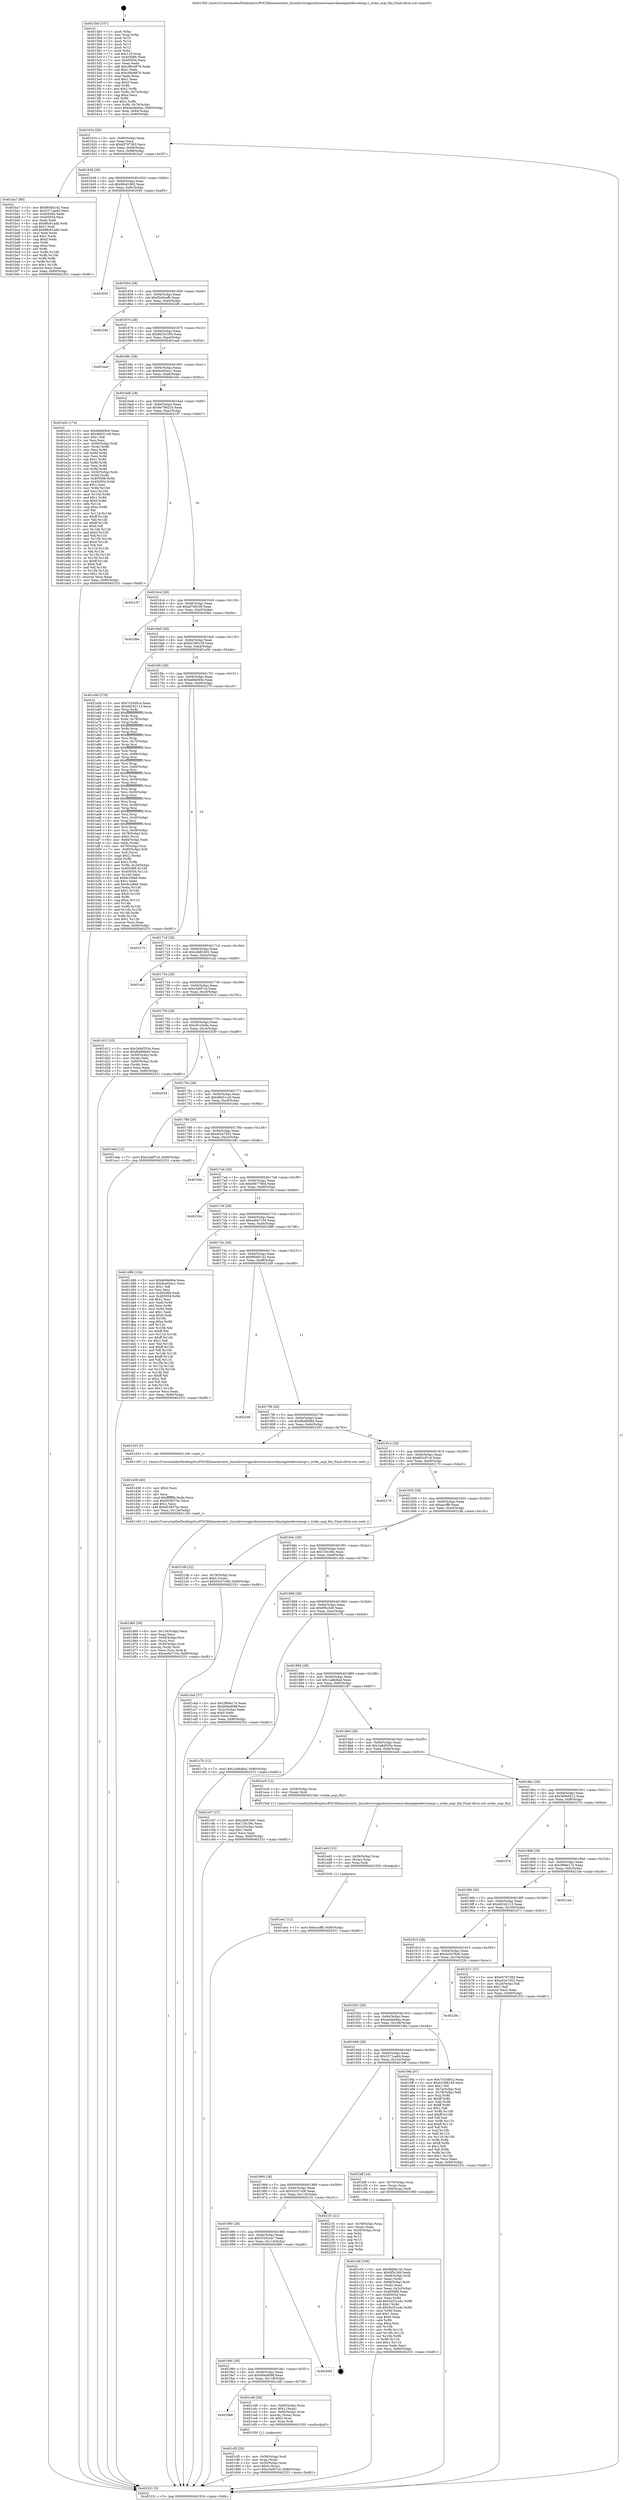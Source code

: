 digraph "0x4015b0" {
  label = "0x4015b0 (/mnt/c/Users/mathe/Desktop/tcc/POCII/binaries/extr_linuxdriversgpudrmnouveaunvkmenginedeviceacpi.c_nvkm_acpi_fini_Final-ollvm.out::main(0))"
  labelloc = "t"
  node[shape=record]

  Entry [label="",width=0.3,height=0.3,shape=circle,fillcolor=black,style=filled]
  "0x40161b" [label="{
     0x40161b [29]\l
     | [instrs]\l
     &nbsp;&nbsp;0x40161b \<+3\>: mov -0x80(%rbp),%eax\l
     &nbsp;&nbsp;0x40161e \<+2\>: mov %eax,%ecx\l
     &nbsp;&nbsp;0x401620 \<+6\>: sub $0x83797383,%ecx\l
     &nbsp;&nbsp;0x401626 \<+6\>: mov %eax,-0x94(%rbp)\l
     &nbsp;&nbsp;0x40162c \<+6\>: mov %ecx,-0x98(%rbp)\l
     &nbsp;&nbsp;0x401632 \<+6\>: je 0000000000401ba7 \<main+0x5f7\>\l
  }"]
  "0x401ba7" [label="{
     0x401ba7 [88]\l
     | [instrs]\l
     &nbsp;&nbsp;0x401ba7 \<+5\>: mov $0xf60bb142,%eax\l
     &nbsp;&nbsp;0x401bac \<+5\>: mov $0x5371aa64,%ecx\l
     &nbsp;&nbsp;0x401bb1 \<+7\>: mov 0x405068,%edx\l
     &nbsp;&nbsp;0x401bb8 \<+7\>: mov 0x405054,%esi\l
     &nbsp;&nbsp;0x401bbf \<+2\>: mov %edx,%edi\l
     &nbsp;&nbsp;0x401bc1 \<+6\>: sub $0x86c61adb,%edi\l
     &nbsp;&nbsp;0x401bc7 \<+3\>: sub $0x1,%edi\l
     &nbsp;&nbsp;0x401bca \<+6\>: add $0x86c61adb,%edi\l
     &nbsp;&nbsp;0x401bd0 \<+3\>: imul %edi,%edx\l
     &nbsp;&nbsp;0x401bd3 \<+3\>: and $0x1,%edx\l
     &nbsp;&nbsp;0x401bd6 \<+3\>: cmp $0x0,%edx\l
     &nbsp;&nbsp;0x401bd9 \<+4\>: sete %r8b\l
     &nbsp;&nbsp;0x401bdd \<+3\>: cmp $0xa,%esi\l
     &nbsp;&nbsp;0x401be0 \<+4\>: setl %r9b\l
     &nbsp;&nbsp;0x401be4 \<+3\>: mov %r8b,%r10b\l
     &nbsp;&nbsp;0x401be7 \<+3\>: and %r9b,%r10b\l
     &nbsp;&nbsp;0x401bea \<+3\>: xor %r9b,%r8b\l
     &nbsp;&nbsp;0x401bed \<+3\>: or %r8b,%r10b\l
     &nbsp;&nbsp;0x401bf0 \<+4\>: test $0x1,%r10b\l
     &nbsp;&nbsp;0x401bf4 \<+3\>: cmovne %ecx,%eax\l
     &nbsp;&nbsp;0x401bf7 \<+3\>: mov %eax,-0x80(%rbp)\l
     &nbsp;&nbsp;0x401bfa \<+5\>: jmp 0000000000402331 \<main+0xd81\>\l
  }"]
  "0x401638" [label="{
     0x401638 [28]\l
     | [instrs]\l
     &nbsp;&nbsp;0x401638 \<+5\>: jmp 000000000040163d \<main+0x8d\>\l
     &nbsp;&nbsp;0x40163d \<+6\>: mov -0x94(%rbp),%eax\l
     &nbsp;&nbsp;0x401643 \<+5\>: sub $0x89cd1965,%eax\l
     &nbsp;&nbsp;0x401648 \<+6\>: mov %eax,-0x9c(%rbp)\l
     &nbsp;&nbsp;0x40164e \<+6\>: je 0000000000402045 \<main+0xa95\>\l
  }"]
  Exit [label="",width=0.3,height=0.3,shape=circle,fillcolor=black,style=filled,peripheries=2]
  "0x402045" [label="{
     0x402045\l
  }", style=dashed]
  "0x401654" [label="{
     0x401654 [28]\l
     | [instrs]\l
     &nbsp;&nbsp;0x401654 \<+5\>: jmp 0000000000401659 \<main+0xa9\>\l
     &nbsp;&nbsp;0x401659 \<+6\>: mov -0x94(%rbp),%eax\l
     &nbsp;&nbsp;0x40165f \<+5\>: sub $0x92e0cafb,%eax\l
     &nbsp;&nbsp;0x401664 \<+6\>: mov %eax,-0xa0(%rbp)\l
     &nbsp;&nbsp;0x40166a \<+6\>: je 00000000004022d6 \<main+0xd26\>\l
  }"]
  "0x401ee1" [label="{
     0x401ee1 [12]\l
     | [instrs]\l
     &nbsp;&nbsp;0x401ee1 \<+7\>: movl $0xaccff8,-0x80(%rbp)\l
     &nbsp;&nbsp;0x401ee8 \<+5\>: jmp 0000000000402331 \<main+0xd81\>\l
  }"]
  "0x4022d6" [label="{
     0x4022d6\l
  }", style=dashed]
  "0x401670" [label="{
     0x401670 [28]\l
     | [instrs]\l
     &nbsp;&nbsp;0x401670 \<+5\>: jmp 0000000000401675 \<main+0xc5\>\l
     &nbsp;&nbsp;0x401675 \<+6\>: mov -0x94(%rbp),%eax\l
     &nbsp;&nbsp;0x40167b \<+5\>: sub $0x9b33c356,%eax\l
     &nbsp;&nbsp;0x401680 \<+6\>: mov %eax,-0xa4(%rbp)\l
     &nbsp;&nbsp;0x401686 \<+6\>: je 0000000000401eed \<main+0x93d\>\l
  }"]
  "0x401ed2" [label="{
     0x401ed2 [15]\l
     | [instrs]\l
     &nbsp;&nbsp;0x401ed2 \<+4\>: mov -0x58(%rbp),%rax\l
     &nbsp;&nbsp;0x401ed6 \<+3\>: mov (%rax),%rax\l
     &nbsp;&nbsp;0x401ed9 \<+3\>: mov %rax,%rdi\l
     &nbsp;&nbsp;0x401edc \<+5\>: call 0000000000401030 \<free@plt\>\l
     | [calls]\l
     &nbsp;&nbsp;0x401030 \{1\} (unknown)\l
  }"]
  "0x401eed" [label="{
     0x401eed\l
  }", style=dashed]
  "0x40168c" [label="{
     0x40168c [28]\l
     | [instrs]\l
     &nbsp;&nbsp;0x40168c \<+5\>: jmp 0000000000401691 \<main+0xe1\>\l
     &nbsp;&nbsp;0x401691 \<+6\>: mov -0x94(%rbp),%eax\l
     &nbsp;&nbsp;0x401697 \<+5\>: sub $0x9ce02ec1,%eax\l
     &nbsp;&nbsp;0x40169c \<+6\>: mov %eax,-0xa8(%rbp)\l
     &nbsp;&nbsp;0x4016a2 \<+6\>: je 0000000000401e0c \<main+0x85c\>\l
  }"]
  "0x401d60" [label="{
     0x401d60 [38]\l
     | [instrs]\l
     &nbsp;&nbsp;0x401d60 \<+6\>: mov -0x124(%rbp),%ecx\l
     &nbsp;&nbsp;0x401d66 \<+3\>: imul %eax,%ecx\l
     &nbsp;&nbsp;0x401d69 \<+4\>: mov -0x58(%rbp),%rsi\l
     &nbsp;&nbsp;0x401d6d \<+3\>: mov (%rsi),%rsi\l
     &nbsp;&nbsp;0x401d70 \<+4\>: mov -0x50(%rbp),%rdi\l
     &nbsp;&nbsp;0x401d74 \<+3\>: movslq (%rdi),%rdi\l
     &nbsp;&nbsp;0x401d77 \<+3\>: mov %ecx,(%rsi,%rdi,4)\l
     &nbsp;&nbsp;0x401d7a \<+7\>: movl $0xea9a7104,-0x80(%rbp)\l
     &nbsp;&nbsp;0x401d81 \<+5\>: jmp 0000000000402331 \<main+0xd81\>\l
  }"]
  "0x401e0c" [label="{
     0x401e0c [174]\l
     | [instrs]\l
     &nbsp;&nbsp;0x401e0c \<+5\>: mov $0xb69ef40e,%eax\l
     &nbsp;&nbsp;0x401e11 \<+5\>: mov $0xd6b51cc6,%ecx\l
     &nbsp;&nbsp;0x401e16 \<+2\>: mov $0x1,%dl\l
     &nbsp;&nbsp;0x401e18 \<+2\>: xor %esi,%esi\l
     &nbsp;&nbsp;0x401e1a \<+4\>: mov -0x50(%rbp),%rdi\l
     &nbsp;&nbsp;0x401e1e \<+3\>: mov (%rdi),%r8d\l
     &nbsp;&nbsp;0x401e21 \<+3\>: mov %esi,%r9d\l
     &nbsp;&nbsp;0x401e24 \<+3\>: sub %r8d,%r9d\l
     &nbsp;&nbsp;0x401e27 \<+3\>: mov %esi,%r8d\l
     &nbsp;&nbsp;0x401e2a \<+4\>: sub $0x1,%r8d\l
     &nbsp;&nbsp;0x401e2e \<+3\>: add %r8d,%r9d\l
     &nbsp;&nbsp;0x401e31 \<+3\>: mov %esi,%r8d\l
     &nbsp;&nbsp;0x401e34 \<+3\>: sub %r9d,%r8d\l
     &nbsp;&nbsp;0x401e37 \<+4\>: mov -0x50(%rbp),%rdi\l
     &nbsp;&nbsp;0x401e3b \<+3\>: mov %r8d,(%rdi)\l
     &nbsp;&nbsp;0x401e3e \<+8\>: mov 0x405068,%r8d\l
     &nbsp;&nbsp;0x401e46 \<+8\>: mov 0x405054,%r9d\l
     &nbsp;&nbsp;0x401e4e \<+3\>: sub $0x1,%esi\l
     &nbsp;&nbsp;0x401e51 \<+3\>: mov %r8d,%r10d\l
     &nbsp;&nbsp;0x401e54 \<+3\>: add %esi,%r10d\l
     &nbsp;&nbsp;0x401e57 \<+4\>: imul %r10d,%r8d\l
     &nbsp;&nbsp;0x401e5b \<+4\>: and $0x1,%r8d\l
     &nbsp;&nbsp;0x401e5f \<+4\>: cmp $0x0,%r8d\l
     &nbsp;&nbsp;0x401e63 \<+4\>: sete %r11b\l
     &nbsp;&nbsp;0x401e67 \<+4\>: cmp $0xa,%r9d\l
     &nbsp;&nbsp;0x401e6b \<+3\>: setl %bl\l
     &nbsp;&nbsp;0x401e6e \<+3\>: mov %r11b,%r14b\l
     &nbsp;&nbsp;0x401e71 \<+4\>: xor $0xff,%r14b\l
     &nbsp;&nbsp;0x401e75 \<+3\>: mov %bl,%r15b\l
     &nbsp;&nbsp;0x401e78 \<+4\>: xor $0xff,%r15b\l
     &nbsp;&nbsp;0x401e7c \<+3\>: xor $0x0,%dl\l
     &nbsp;&nbsp;0x401e7f \<+3\>: mov %r14b,%r12b\l
     &nbsp;&nbsp;0x401e82 \<+4\>: and $0x0,%r12b\l
     &nbsp;&nbsp;0x401e86 \<+3\>: and %dl,%r11b\l
     &nbsp;&nbsp;0x401e89 \<+3\>: mov %r15b,%r13b\l
     &nbsp;&nbsp;0x401e8c \<+4\>: and $0x0,%r13b\l
     &nbsp;&nbsp;0x401e90 \<+2\>: and %dl,%bl\l
     &nbsp;&nbsp;0x401e92 \<+3\>: or %r11b,%r12b\l
     &nbsp;&nbsp;0x401e95 \<+3\>: or %bl,%r13b\l
     &nbsp;&nbsp;0x401e98 \<+3\>: xor %r13b,%r12b\l
     &nbsp;&nbsp;0x401e9b \<+3\>: or %r15b,%r14b\l
     &nbsp;&nbsp;0x401e9e \<+4\>: xor $0xff,%r14b\l
     &nbsp;&nbsp;0x401ea2 \<+3\>: or $0x0,%dl\l
     &nbsp;&nbsp;0x401ea5 \<+3\>: and %dl,%r14b\l
     &nbsp;&nbsp;0x401ea8 \<+3\>: or %r14b,%r12b\l
     &nbsp;&nbsp;0x401eab \<+4\>: test $0x1,%r12b\l
     &nbsp;&nbsp;0x401eaf \<+3\>: cmovne %ecx,%eax\l
     &nbsp;&nbsp;0x401eb2 \<+3\>: mov %eax,-0x80(%rbp)\l
     &nbsp;&nbsp;0x401eb5 \<+5\>: jmp 0000000000402331 \<main+0xd81\>\l
  }"]
  "0x4016a8" [label="{
     0x4016a8 [28]\l
     | [instrs]\l
     &nbsp;&nbsp;0x4016a8 \<+5\>: jmp 00000000004016ad \<main+0xfd\>\l
     &nbsp;&nbsp;0x4016ad \<+6\>: mov -0x94(%rbp),%eax\l
     &nbsp;&nbsp;0x4016b3 \<+5\>: sub $0x9e79821d,%eax\l
     &nbsp;&nbsp;0x4016b8 \<+6\>: mov %eax,-0xac(%rbp)\l
     &nbsp;&nbsp;0x4016be \<+6\>: je 0000000000402197 \<main+0xbe7\>\l
  }"]
  "0x401d38" [label="{
     0x401d38 [40]\l
     | [instrs]\l
     &nbsp;&nbsp;0x401d38 \<+5\>: mov $0x2,%ecx\l
     &nbsp;&nbsp;0x401d3d \<+1\>: cltd\l
     &nbsp;&nbsp;0x401d3e \<+2\>: idiv %ecx\l
     &nbsp;&nbsp;0x401d40 \<+6\>: imul $0xfffffffe,%edx,%ecx\l
     &nbsp;&nbsp;0x401d46 \<+6\>: sub $0x653837bc,%ecx\l
     &nbsp;&nbsp;0x401d4c \<+3\>: add $0x1,%ecx\l
     &nbsp;&nbsp;0x401d4f \<+6\>: add $0x653837bc,%ecx\l
     &nbsp;&nbsp;0x401d55 \<+6\>: mov %ecx,-0x124(%rbp)\l
     &nbsp;&nbsp;0x401d5b \<+5\>: call 0000000000401160 \<next_i\>\l
     | [calls]\l
     &nbsp;&nbsp;0x401160 \{1\} (/mnt/c/Users/mathe/Desktop/tcc/POCII/binaries/extr_linuxdriversgpudrmnouveaunvkmenginedeviceacpi.c_nvkm_acpi_fini_Final-ollvm.out::next_i)\l
  }"]
  "0x402197" [label="{
     0x402197\l
  }", style=dashed]
  "0x4016c4" [label="{
     0x4016c4 [28]\l
     | [instrs]\l
     &nbsp;&nbsp;0x4016c4 \<+5\>: jmp 00000000004016c9 \<main+0x119\>\l
     &nbsp;&nbsp;0x4016c9 \<+6\>: mov -0x94(%rbp),%eax\l
     &nbsp;&nbsp;0x4016cf \<+5\>: sub $0xaf7d9c58,%eax\l
     &nbsp;&nbsp;0x4016d4 \<+6\>: mov %eax,-0xb0(%rbp)\l
     &nbsp;&nbsp;0x4016da \<+6\>: je 00000000004020be \<main+0xb0e\>\l
  }"]
  "0x401cf5" [label="{
     0x401cf5 [29]\l
     | [instrs]\l
     &nbsp;&nbsp;0x401cf5 \<+4\>: mov -0x58(%rbp),%rdi\l
     &nbsp;&nbsp;0x401cf9 \<+3\>: mov %rax,(%rdi)\l
     &nbsp;&nbsp;0x401cfc \<+4\>: mov -0x50(%rbp),%rax\l
     &nbsp;&nbsp;0x401d00 \<+6\>: movl $0x0,(%rax)\l
     &nbsp;&nbsp;0x401d06 \<+7\>: movl $0xc5a6f7cd,-0x80(%rbp)\l
     &nbsp;&nbsp;0x401d0d \<+5\>: jmp 0000000000402331 \<main+0xd81\>\l
  }"]
  "0x4020be" [label="{
     0x4020be\l
  }", style=dashed]
  "0x4016e0" [label="{
     0x4016e0 [28]\l
     | [instrs]\l
     &nbsp;&nbsp;0x4016e0 \<+5\>: jmp 00000000004016e5 \<main+0x135\>\l
     &nbsp;&nbsp;0x4016e5 \<+6\>: mov -0x94(%rbp),%eax\l
     &nbsp;&nbsp;0x4016eb \<+5\>: sub $0xb2396158,%eax\l
     &nbsp;&nbsp;0x4016f0 \<+6\>: mov %eax,-0xb4(%rbp)\l
     &nbsp;&nbsp;0x4016f6 \<+6\>: je 0000000000401a5b \<main+0x4ab\>\l
  }"]
  "0x4019b8" [label="{
     0x4019b8\l
  }", style=dashed]
  "0x401a5b" [label="{
     0x401a5b [278]\l
     | [instrs]\l
     &nbsp;&nbsp;0x401a5b \<+5\>: mov $0x7c53d91a,%eax\l
     &nbsp;&nbsp;0x401a60 \<+5\>: mov $0x46242113,%ecx\l
     &nbsp;&nbsp;0x401a65 \<+3\>: mov %rsp,%rdx\l
     &nbsp;&nbsp;0x401a68 \<+4\>: add $0xfffffffffffffff0,%rdx\l
     &nbsp;&nbsp;0x401a6c \<+3\>: mov %rdx,%rsp\l
     &nbsp;&nbsp;0x401a6f \<+4\>: mov %rdx,-0x78(%rbp)\l
     &nbsp;&nbsp;0x401a73 \<+3\>: mov %rsp,%rdx\l
     &nbsp;&nbsp;0x401a76 \<+4\>: add $0xfffffffffffffff0,%rdx\l
     &nbsp;&nbsp;0x401a7a \<+3\>: mov %rdx,%rsp\l
     &nbsp;&nbsp;0x401a7d \<+3\>: mov %rsp,%rsi\l
     &nbsp;&nbsp;0x401a80 \<+4\>: add $0xfffffffffffffff0,%rsi\l
     &nbsp;&nbsp;0x401a84 \<+3\>: mov %rsi,%rsp\l
     &nbsp;&nbsp;0x401a87 \<+4\>: mov %rsi,-0x70(%rbp)\l
     &nbsp;&nbsp;0x401a8b \<+3\>: mov %rsp,%rsi\l
     &nbsp;&nbsp;0x401a8e \<+4\>: add $0xfffffffffffffff0,%rsi\l
     &nbsp;&nbsp;0x401a92 \<+3\>: mov %rsi,%rsp\l
     &nbsp;&nbsp;0x401a95 \<+4\>: mov %rsi,-0x68(%rbp)\l
     &nbsp;&nbsp;0x401a99 \<+3\>: mov %rsp,%rsi\l
     &nbsp;&nbsp;0x401a9c \<+4\>: add $0xfffffffffffffff0,%rsi\l
     &nbsp;&nbsp;0x401aa0 \<+3\>: mov %rsi,%rsp\l
     &nbsp;&nbsp;0x401aa3 \<+4\>: mov %rsi,-0x60(%rbp)\l
     &nbsp;&nbsp;0x401aa7 \<+3\>: mov %rsp,%rsi\l
     &nbsp;&nbsp;0x401aaa \<+4\>: add $0xfffffffffffffff0,%rsi\l
     &nbsp;&nbsp;0x401aae \<+3\>: mov %rsi,%rsp\l
     &nbsp;&nbsp;0x401ab1 \<+4\>: mov %rsi,-0x58(%rbp)\l
     &nbsp;&nbsp;0x401ab5 \<+3\>: mov %rsp,%rsi\l
     &nbsp;&nbsp;0x401ab8 \<+4\>: add $0xfffffffffffffff0,%rsi\l
     &nbsp;&nbsp;0x401abc \<+3\>: mov %rsi,%rsp\l
     &nbsp;&nbsp;0x401abf \<+4\>: mov %rsi,-0x50(%rbp)\l
     &nbsp;&nbsp;0x401ac3 \<+3\>: mov %rsp,%rsi\l
     &nbsp;&nbsp;0x401ac6 \<+4\>: add $0xfffffffffffffff0,%rsi\l
     &nbsp;&nbsp;0x401aca \<+3\>: mov %rsi,%rsp\l
     &nbsp;&nbsp;0x401acd \<+4\>: mov %rsi,-0x48(%rbp)\l
     &nbsp;&nbsp;0x401ad1 \<+3\>: mov %rsp,%rsi\l
     &nbsp;&nbsp;0x401ad4 \<+4\>: add $0xfffffffffffffff0,%rsi\l
     &nbsp;&nbsp;0x401ad8 \<+3\>: mov %rsi,%rsp\l
     &nbsp;&nbsp;0x401adb \<+4\>: mov %rsi,-0x40(%rbp)\l
     &nbsp;&nbsp;0x401adf \<+3\>: mov %rsp,%rsi\l
     &nbsp;&nbsp;0x401ae2 \<+4\>: add $0xfffffffffffffff0,%rsi\l
     &nbsp;&nbsp;0x401ae6 \<+3\>: mov %rsi,%rsp\l
     &nbsp;&nbsp;0x401ae9 \<+4\>: mov %rsi,-0x38(%rbp)\l
     &nbsp;&nbsp;0x401aed \<+4\>: mov -0x78(%rbp),%rsi\l
     &nbsp;&nbsp;0x401af1 \<+6\>: movl $0x0,(%rsi)\l
     &nbsp;&nbsp;0x401af7 \<+6\>: mov -0x84(%rbp),%edi\l
     &nbsp;&nbsp;0x401afd \<+2\>: mov %edi,(%rdx)\l
     &nbsp;&nbsp;0x401aff \<+4\>: mov -0x70(%rbp),%rsi\l
     &nbsp;&nbsp;0x401b03 \<+7\>: mov -0x90(%rbp),%r8\l
     &nbsp;&nbsp;0x401b0a \<+3\>: mov %r8,(%rsi)\l
     &nbsp;&nbsp;0x401b0d \<+3\>: cmpl $0x2,(%rdx)\l
     &nbsp;&nbsp;0x401b10 \<+4\>: setne %r9b\l
     &nbsp;&nbsp;0x401b14 \<+4\>: and $0x1,%r9b\l
     &nbsp;&nbsp;0x401b18 \<+4\>: mov %r9b,-0x2d(%rbp)\l
     &nbsp;&nbsp;0x401b1c \<+8\>: mov 0x405068,%r10d\l
     &nbsp;&nbsp;0x401b24 \<+8\>: mov 0x405054,%r11d\l
     &nbsp;&nbsp;0x401b2c \<+3\>: mov %r10d,%ebx\l
     &nbsp;&nbsp;0x401b2f \<+6\>: sub $0x9c2dfe8,%ebx\l
     &nbsp;&nbsp;0x401b35 \<+3\>: sub $0x1,%ebx\l
     &nbsp;&nbsp;0x401b38 \<+6\>: add $0x9c2dfe8,%ebx\l
     &nbsp;&nbsp;0x401b3e \<+4\>: imul %ebx,%r10d\l
     &nbsp;&nbsp;0x401b42 \<+4\>: and $0x1,%r10d\l
     &nbsp;&nbsp;0x401b46 \<+4\>: cmp $0x0,%r10d\l
     &nbsp;&nbsp;0x401b4a \<+4\>: sete %r9b\l
     &nbsp;&nbsp;0x401b4e \<+4\>: cmp $0xa,%r11d\l
     &nbsp;&nbsp;0x401b52 \<+4\>: setl %r14b\l
     &nbsp;&nbsp;0x401b56 \<+3\>: mov %r9b,%r15b\l
     &nbsp;&nbsp;0x401b59 \<+3\>: and %r14b,%r15b\l
     &nbsp;&nbsp;0x401b5c \<+3\>: xor %r14b,%r9b\l
     &nbsp;&nbsp;0x401b5f \<+3\>: or %r9b,%r15b\l
     &nbsp;&nbsp;0x401b62 \<+4\>: test $0x1,%r15b\l
     &nbsp;&nbsp;0x401b66 \<+3\>: cmovne %ecx,%eax\l
     &nbsp;&nbsp;0x401b69 \<+3\>: mov %eax,-0x80(%rbp)\l
     &nbsp;&nbsp;0x401b6c \<+5\>: jmp 0000000000402331 \<main+0xd81\>\l
  }"]
  "0x4016fc" [label="{
     0x4016fc [28]\l
     | [instrs]\l
     &nbsp;&nbsp;0x4016fc \<+5\>: jmp 0000000000401701 \<main+0x151\>\l
     &nbsp;&nbsp;0x401701 \<+6\>: mov -0x94(%rbp),%eax\l
     &nbsp;&nbsp;0x401707 \<+5\>: sub $0xb69ef40e,%eax\l
     &nbsp;&nbsp;0x40170c \<+6\>: mov %eax,-0xb8(%rbp)\l
     &nbsp;&nbsp;0x401712 \<+6\>: je 0000000000402275 \<main+0xcc5\>\l
  }"]
  "0x401cd8" [label="{
     0x401cd8 [29]\l
     | [instrs]\l
     &nbsp;&nbsp;0x401cd8 \<+4\>: mov -0x60(%rbp),%rax\l
     &nbsp;&nbsp;0x401cdc \<+6\>: movl $0x1,(%rax)\l
     &nbsp;&nbsp;0x401ce2 \<+4\>: mov -0x60(%rbp),%rax\l
     &nbsp;&nbsp;0x401ce6 \<+3\>: movslq (%rax),%rax\l
     &nbsp;&nbsp;0x401ce9 \<+4\>: shl $0x2,%rax\l
     &nbsp;&nbsp;0x401ced \<+3\>: mov %rax,%rdi\l
     &nbsp;&nbsp;0x401cf0 \<+5\>: call 0000000000401050 \<malloc@plt\>\l
     | [calls]\l
     &nbsp;&nbsp;0x401050 \{1\} (unknown)\l
  }"]
  "0x402275" [label="{
     0x402275\l
  }", style=dashed]
  "0x401718" [label="{
     0x401718 [28]\l
     | [instrs]\l
     &nbsp;&nbsp;0x401718 \<+5\>: jmp 000000000040171d \<main+0x16d\>\l
     &nbsp;&nbsp;0x40171d \<+6\>: mov -0x94(%rbp),%eax\l
     &nbsp;&nbsp;0x401723 \<+5\>: sub $0xc4b81b91,%eax\l
     &nbsp;&nbsp;0x401728 \<+6\>: mov %eax,-0xbc(%rbp)\l
     &nbsp;&nbsp;0x40172e \<+6\>: je 0000000000401ca2 \<main+0x6f2\>\l
  }"]
  "0x40199c" [label="{
     0x40199c [28]\l
     | [instrs]\l
     &nbsp;&nbsp;0x40199c \<+5\>: jmp 00000000004019a1 \<main+0x3f1\>\l
     &nbsp;&nbsp;0x4019a1 \<+6\>: mov -0x94(%rbp),%eax\l
     &nbsp;&nbsp;0x4019a7 \<+5\>: sub $0x664a808f,%eax\l
     &nbsp;&nbsp;0x4019ac \<+6\>: mov %eax,-0x118(%rbp)\l
     &nbsp;&nbsp;0x4019b2 \<+6\>: je 0000000000401cd8 \<main+0x728\>\l
  }"]
  "0x401ca2" [label="{
     0x401ca2\l
  }", style=dashed]
  "0x401734" [label="{
     0x401734 [28]\l
     | [instrs]\l
     &nbsp;&nbsp;0x401734 \<+5\>: jmp 0000000000401739 \<main+0x189\>\l
     &nbsp;&nbsp;0x401739 \<+6\>: mov -0x94(%rbp),%eax\l
     &nbsp;&nbsp;0x40173f \<+5\>: sub $0xc5a6f7cd,%eax\l
     &nbsp;&nbsp;0x401744 \<+6\>: mov %eax,-0xc0(%rbp)\l
     &nbsp;&nbsp;0x40174a \<+6\>: je 0000000000401d12 \<main+0x762\>\l
  }"]
  "0x402066" [label="{
     0x402066\l
  }", style=dashed]
  "0x401d12" [label="{
     0x401d12 [33]\l
     | [instrs]\l
     &nbsp;&nbsp;0x401d12 \<+5\>: mov $0x2a8d555a,%eax\l
     &nbsp;&nbsp;0x401d17 \<+5\>: mov $0xf6a89b8d,%ecx\l
     &nbsp;&nbsp;0x401d1c \<+4\>: mov -0x50(%rbp),%rdx\l
     &nbsp;&nbsp;0x401d20 \<+2\>: mov (%rdx),%esi\l
     &nbsp;&nbsp;0x401d22 \<+4\>: mov -0x60(%rbp),%rdx\l
     &nbsp;&nbsp;0x401d26 \<+2\>: cmp (%rdx),%esi\l
     &nbsp;&nbsp;0x401d28 \<+3\>: cmovl %ecx,%eax\l
     &nbsp;&nbsp;0x401d2b \<+3\>: mov %eax,-0x80(%rbp)\l
     &nbsp;&nbsp;0x401d2e \<+5\>: jmp 0000000000402331 \<main+0xd81\>\l
  }"]
  "0x401750" [label="{
     0x401750 [28]\l
     | [instrs]\l
     &nbsp;&nbsp;0x401750 \<+5\>: jmp 0000000000401755 \<main+0x1a5\>\l
     &nbsp;&nbsp;0x401755 \<+6\>: mov -0x94(%rbp),%eax\l
     &nbsp;&nbsp;0x40175b \<+5\>: sub $0xc91c0a9a,%eax\l
     &nbsp;&nbsp;0x401760 \<+6\>: mov %eax,-0xc4(%rbp)\l
     &nbsp;&nbsp;0x401766 \<+6\>: je 0000000000402039 \<main+0xa89\>\l
  }"]
  "0x401980" [label="{
     0x401980 [28]\l
     | [instrs]\l
     &nbsp;&nbsp;0x401980 \<+5\>: jmp 0000000000401985 \<main+0x3d5\>\l
     &nbsp;&nbsp;0x401985 \<+6\>: mov -0x94(%rbp),%eax\l
     &nbsp;&nbsp;0x40198b \<+5\>: sub $0x55263ca7,%eax\l
     &nbsp;&nbsp;0x401990 \<+6\>: mov %eax,-0x114(%rbp)\l
     &nbsp;&nbsp;0x401996 \<+6\>: je 0000000000402066 \<main+0xab6\>\l
  }"]
  "0x402039" [label="{
     0x402039\l
  }", style=dashed]
  "0x40176c" [label="{
     0x40176c [28]\l
     | [instrs]\l
     &nbsp;&nbsp;0x40176c \<+5\>: jmp 0000000000401771 \<main+0x1c1\>\l
     &nbsp;&nbsp;0x401771 \<+6\>: mov -0x94(%rbp),%eax\l
     &nbsp;&nbsp;0x401777 \<+5\>: sub $0xd6b51cc6,%eax\l
     &nbsp;&nbsp;0x40177c \<+6\>: mov %eax,-0xc8(%rbp)\l
     &nbsp;&nbsp;0x401782 \<+6\>: je 0000000000401eba \<main+0x90a\>\l
  }"]
  "0x4021f1" [label="{
     0x4021f1 [21]\l
     | [instrs]\l
     &nbsp;&nbsp;0x4021f1 \<+4\>: mov -0x78(%rbp),%rax\l
     &nbsp;&nbsp;0x4021f5 \<+2\>: mov (%rax),%eax\l
     &nbsp;&nbsp;0x4021f7 \<+4\>: lea -0x28(%rbp),%rsp\l
     &nbsp;&nbsp;0x4021fb \<+1\>: pop %rbx\l
     &nbsp;&nbsp;0x4021fc \<+2\>: pop %r12\l
     &nbsp;&nbsp;0x4021fe \<+2\>: pop %r13\l
     &nbsp;&nbsp;0x402200 \<+2\>: pop %r14\l
     &nbsp;&nbsp;0x402202 \<+2\>: pop %r15\l
     &nbsp;&nbsp;0x402204 \<+1\>: pop %rbp\l
     &nbsp;&nbsp;0x402205 \<+1\>: ret\l
  }"]
  "0x401eba" [label="{
     0x401eba [12]\l
     | [instrs]\l
     &nbsp;&nbsp;0x401eba \<+7\>: movl $0xc5a6f7cd,-0x80(%rbp)\l
     &nbsp;&nbsp;0x401ec1 \<+5\>: jmp 0000000000402331 \<main+0xd81\>\l
  }"]
  "0x401788" [label="{
     0x401788 [28]\l
     | [instrs]\l
     &nbsp;&nbsp;0x401788 \<+5\>: jmp 000000000040178d \<main+0x1dd\>\l
     &nbsp;&nbsp;0x40178d \<+6\>: mov -0x94(%rbp),%eax\l
     &nbsp;&nbsp;0x401793 \<+5\>: sub $0xe02a7452,%eax\l
     &nbsp;&nbsp;0x401798 \<+6\>: mov %eax,-0xcc(%rbp)\l
     &nbsp;&nbsp;0x40179e \<+6\>: je 0000000000401b8c \<main+0x5dc\>\l
  }"]
  "0x401c0f" [label="{
     0x401c0f [108]\l
     | [instrs]\l
     &nbsp;&nbsp;0x401c0f \<+5\>: mov $0xf60bb142,%ecx\l
     &nbsp;&nbsp;0x401c14 \<+5\>: mov $0x9f5c3d9,%edx\l
     &nbsp;&nbsp;0x401c19 \<+4\>: mov -0x68(%rbp),%rdi\l
     &nbsp;&nbsp;0x401c1d \<+2\>: mov %eax,(%rdi)\l
     &nbsp;&nbsp;0x401c1f \<+4\>: mov -0x68(%rbp),%rdi\l
     &nbsp;&nbsp;0x401c23 \<+2\>: mov (%rdi),%eax\l
     &nbsp;&nbsp;0x401c25 \<+3\>: mov %eax,-0x2c(%rbp)\l
     &nbsp;&nbsp;0x401c28 \<+7\>: mov 0x405068,%eax\l
     &nbsp;&nbsp;0x401c2f \<+7\>: mov 0x405054,%esi\l
     &nbsp;&nbsp;0x401c36 \<+3\>: mov %eax,%r8d\l
     &nbsp;&nbsp;0x401c39 \<+7\>: add $0x5e251a4c,%r8d\l
     &nbsp;&nbsp;0x401c40 \<+4\>: sub $0x1,%r8d\l
     &nbsp;&nbsp;0x401c44 \<+7\>: sub $0x5e251a4c,%r8d\l
     &nbsp;&nbsp;0x401c4b \<+4\>: imul %r8d,%eax\l
     &nbsp;&nbsp;0x401c4f \<+3\>: and $0x1,%eax\l
     &nbsp;&nbsp;0x401c52 \<+3\>: cmp $0x0,%eax\l
     &nbsp;&nbsp;0x401c55 \<+4\>: sete %r9b\l
     &nbsp;&nbsp;0x401c59 \<+3\>: cmp $0xa,%esi\l
     &nbsp;&nbsp;0x401c5c \<+4\>: setl %r10b\l
     &nbsp;&nbsp;0x401c60 \<+3\>: mov %r9b,%r11b\l
     &nbsp;&nbsp;0x401c63 \<+3\>: and %r10b,%r11b\l
     &nbsp;&nbsp;0x401c66 \<+3\>: xor %r10b,%r9b\l
     &nbsp;&nbsp;0x401c69 \<+3\>: or %r9b,%r11b\l
     &nbsp;&nbsp;0x401c6c \<+4\>: test $0x1,%r11b\l
     &nbsp;&nbsp;0x401c70 \<+3\>: cmovne %edx,%ecx\l
     &nbsp;&nbsp;0x401c73 \<+3\>: mov %ecx,-0x80(%rbp)\l
     &nbsp;&nbsp;0x401c76 \<+5\>: jmp 0000000000402331 \<main+0xd81\>\l
  }"]
  "0x401b8c" [label="{
     0x401b8c\l
  }", style=dashed]
  "0x4017a4" [label="{
     0x4017a4 [28]\l
     | [instrs]\l
     &nbsp;&nbsp;0x4017a4 \<+5\>: jmp 00000000004017a9 \<main+0x1f9\>\l
     &nbsp;&nbsp;0x4017a9 \<+6\>: mov -0x94(%rbp),%eax\l
     &nbsp;&nbsp;0x4017af \<+5\>: sub $0xe0b779bd,%eax\l
     &nbsp;&nbsp;0x4017b4 \<+6\>: mov %eax,-0xd0(%rbp)\l
     &nbsp;&nbsp;0x4017ba \<+6\>: je 0000000000402164 \<main+0xbb4\>\l
  }"]
  "0x401964" [label="{
     0x401964 [28]\l
     | [instrs]\l
     &nbsp;&nbsp;0x401964 \<+5\>: jmp 0000000000401969 \<main+0x3b9\>\l
     &nbsp;&nbsp;0x401969 \<+6\>: mov -0x94(%rbp),%eax\l
     &nbsp;&nbsp;0x40196f \<+5\>: sub $0x53c57c08,%eax\l
     &nbsp;&nbsp;0x401974 \<+6\>: mov %eax,-0x110(%rbp)\l
     &nbsp;&nbsp;0x40197a \<+6\>: je 00000000004021f1 \<main+0xc41\>\l
  }"]
  "0x402164" [label="{
     0x402164\l
  }", style=dashed]
  "0x4017c0" [label="{
     0x4017c0 [28]\l
     | [instrs]\l
     &nbsp;&nbsp;0x4017c0 \<+5\>: jmp 00000000004017c5 \<main+0x215\>\l
     &nbsp;&nbsp;0x4017c5 \<+6\>: mov -0x94(%rbp),%eax\l
     &nbsp;&nbsp;0x4017cb \<+5\>: sub $0xea9a7104,%eax\l
     &nbsp;&nbsp;0x4017d0 \<+6\>: mov %eax,-0xd4(%rbp)\l
     &nbsp;&nbsp;0x4017d6 \<+6\>: je 0000000000401d86 \<main+0x7d6\>\l
  }"]
  "0x401bff" [label="{
     0x401bff [16]\l
     | [instrs]\l
     &nbsp;&nbsp;0x401bff \<+4\>: mov -0x70(%rbp),%rax\l
     &nbsp;&nbsp;0x401c03 \<+3\>: mov (%rax),%rax\l
     &nbsp;&nbsp;0x401c06 \<+4\>: mov 0x8(%rax),%rdi\l
     &nbsp;&nbsp;0x401c0a \<+5\>: call 0000000000401060 \<atoi@plt\>\l
     | [calls]\l
     &nbsp;&nbsp;0x401060 \{1\} (unknown)\l
  }"]
  "0x401d86" [label="{
     0x401d86 [134]\l
     | [instrs]\l
     &nbsp;&nbsp;0x401d86 \<+5\>: mov $0xb69ef40e,%eax\l
     &nbsp;&nbsp;0x401d8b \<+5\>: mov $0x9ce02ec1,%ecx\l
     &nbsp;&nbsp;0x401d90 \<+2\>: mov $0x1,%dl\l
     &nbsp;&nbsp;0x401d92 \<+2\>: xor %esi,%esi\l
     &nbsp;&nbsp;0x401d94 \<+7\>: mov 0x405068,%edi\l
     &nbsp;&nbsp;0x401d9b \<+8\>: mov 0x405054,%r8d\l
     &nbsp;&nbsp;0x401da3 \<+3\>: sub $0x1,%esi\l
     &nbsp;&nbsp;0x401da6 \<+3\>: mov %edi,%r9d\l
     &nbsp;&nbsp;0x401da9 \<+3\>: add %esi,%r9d\l
     &nbsp;&nbsp;0x401dac \<+4\>: imul %r9d,%edi\l
     &nbsp;&nbsp;0x401db0 \<+3\>: and $0x1,%edi\l
     &nbsp;&nbsp;0x401db3 \<+3\>: cmp $0x0,%edi\l
     &nbsp;&nbsp;0x401db6 \<+4\>: sete %r10b\l
     &nbsp;&nbsp;0x401dba \<+4\>: cmp $0xa,%r8d\l
     &nbsp;&nbsp;0x401dbe \<+4\>: setl %r11b\l
     &nbsp;&nbsp;0x401dc2 \<+3\>: mov %r10b,%bl\l
     &nbsp;&nbsp;0x401dc5 \<+3\>: xor $0xff,%bl\l
     &nbsp;&nbsp;0x401dc8 \<+3\>: mov %r11b,%r14b\l
     &nbsp;&nbsp;0x401dcb \<+4\>: xor $0xff,%r14b\l
     &nbsp;&nbsp;0x401dcf \<+3\>: xor $0x1,%dl\l
     &nbsp;&nbsp;0x401dd2 \<+3\>: mov %bl,%r15b\l
     &nbsp;&nbsp;0x401dd5 \<+4\>: and $0xff,%r15b\l
     &nbsp;&nbsp;0x401dd9 \<+3\>: and %dl,%r10b\l
     &nbsp;&nbsp;0x401ddc \<+3\>: mov %r14b,%r12b\l
     &nbsp;&nbsp;0x401ddf \<+4\>: and $0xff,%r12b\l
     &nbsp;&nbsp;0x401de3 \<+3\>: and %dl,%r11b\l
     &nbsp;&nbsp;0x401de6 \<+3\>: or %r10b,%r15b\l
     &nbsp;&nbsp;0x401de9 \<+3\>: or %r11b,%r12b\l
     &nbsp;&nbsp;0x401dec \<+3\>: xor %r12b,%r15b\l
     &nbsp;&nbsp;0x401def \<+3\>: or %r14b,%bl\l
     &nbsp;&nbsp;0x401df2 \<+3\>: xor $0xff,%bl\l
     &nbsp;&nbsp;0x401df5 \<+3\>: or $0x1,%dl\l
     &nbsp;&nbsp;0x401df8 \<+2\>: and %dl,%bl\l
     &nbsp;&nbsp;0x401dfa \<+3\>: or %bl,%r15b\l
     &nbsp;&nbsp;0x401dfd \<+4\>: test $0x1,%r15b\l
     &nbsp;&nbsp;0x401e01 \<+3\>: cmovne %ecx,%eax\l
     &nbsp;&nbsp;0x401e04 \<+3\>: mov %eax,-0x80(%rbp)\l
     &nbsp;&nbsp;0x401e07 \<+5\>: jmp 0000000000402331 \<main+0xd81\>\l
  }"]
  "0x4017dc" [label="{
     0x4017dc [28]\l
     | [instrs]\l
     &nbsp;&nbsp;0x4017dc \<+5\>: jmp 00000000004017e1 \<main+0x231\>\l
     &nbsp;&nbsp;0x4017e1 \<+6\>: mov -0x94(%rbp),%eax\l
     &nbsp;&nbsp;0x4017e7 \<+5\>: sub $0xf60bb142,%eax\l
     &nbsp;&nbsp;0x4017ec \<+6\>: mov %eax,-0xd8(%rbp)\l
     &nbsp;&nbsp;0x4017f2 \<+6\>: je 0000000000402248 \<main+0xc98\>\l
  }"]
  "0x4015b0" [label="{
     0x4015b0 [107]\l
     | [instrs]\l
     &nbsp;&nbsp;0x4015b0 \<+1\>: push %rbp\l
     &nbsp;&nbsp;0x4015b1 \<+3\>: mov %rsp,%rbp\l
     &nbsp;&nbsp;0x4015b4 \<+2\>: push %r15\l
     &nbsp;&nbsp;0x4015b6 \<+2\>: push %r14\l
     &nbsp;&nbsp;0x4015b8 \<+2\>: push %r13\l
     &nbsp;&nbsp;0x4015ba \<+2\>: push %r12\l
     &nbsp;&nbsp;0x4015bc \<+1\>: push %rbx\l
     &nbsp;&nbsp;0x4015bd \<+7\>: sub $0x118,%rsp\l
     &nbsp;&nbsp;0x4015c4 \<+7\>: mov 0x405068,%eax\l
     &nbsp;&nbsp;0x4015cb \<+7\>: mov 0x405054,%ecx\l
     &nbsp;&nbsp;0x4015d2 \<+2\>: mov %eax,%edx\l
     &nbsp;&nbsp;0x4015d4 \<+6\>: add $0xc89c8876,%edx\l
     &nbsp;&nbsp;0x4015da \<+3\>: sub $0x1,%edx\l
     &nbsp;&nbsp;0x4015dd \<+6\>: sub $0xc89c8876,%edx\l
     &nbsp;&nbsp;0x4015e3 \<+3\>: imul %edx,%eax\l
     &nbsp;&nbsp;0x4015e6 \<+3\>: and $0x1,%eax\l
     &nbsp;&nbsp;0x4015e9 \<+3\>: cmp $0x0,%eax\l
     &nbsp;&nbsp;0x4015ec \<+4\>: sete %r8b\l
     &nbsp;&nbsp;0x4015f0 \<+4\>: and $0x1,%r8b\l
     &nbsp;&nbsp;0x4015f4 \<+4\>: mov %r8b,-0x7a(%rbp)\l
     &nbsp;&nbsp;0x4015f8 \<+3\>: cmp $0xa,%ecx\l
     &nbsp;&nbsp;0x4015fb \<+4\>: setl %r8b\l
     &nbsp;&nbsp;0x4015ff \<+4\>: and $0x1,%r8b\l
     &nbsp;&nbsp;0x401603 \<+4\>: mov %r8b,-0x79(%rbp)\l
     &nbsp;&nbsp;0x401607 \<+7\>: movl $0x4eddd4ea,-0x80(%rbp)\l
     &nbsp;&nbsp;0x40160e \<+6\>: mov %edi,-0x84(%rbp)\l
     &nbsp;&nbsp;0x401614 \<+7\>: mov %rsi,-0x90(%rbp)\l
  }"]
  "0x402248" [label="{
     0x402248\l
  }", style=dashed]
  "0x4017f8" [label="{
     0x4017f8 [28]\l
     | [instrs]\l
     &nbsp;&nbsp;0x4017f8 \<+5\>: jmp 00000000004017fd \<main+0x24d\>\l
     &nbsp;&nbsp;0x4017fd \<+6\>: mov -0x94(%rbp),%eax\l
     &nbsp;&nbsp;0x401803 \<+5\>: sub $0xf6a89b8d,%eax\l
     &nbsp;&nbsp;0x401808 \<+6\>: mov %eax,-0xdc(%rbp)\l
     &nbsp;&nbsp;0x40180e \<+6\>: je 0000000000401d33 \<main+0x783\>\l
  }"]
  "0x402331" [label="{
     0x402331 [5]\l
     | [instrs]\l
     &nbsp;&nbsp;0x402331 \<+5\>: jmp 000000000040161b \<main+0x6b\>\l
  }"]
  "0x401d33" [label="{
     0x401d33 [5]\l
     | [instrs]\l
     &nbsp;&nbsp;0x401d33 \<+5\>: call 0000000000401160 \<next_i\>\l
     | [calls]\l
     &nbsp;&nbsp;0x401160 \{1\} (/mnt/c/Users/mathe/Desktop/tcc/POCII/binaries/extr_linuxdriversgpudrmnouveaunvkmenginedeviceacpi.c_nvkm_acpi_fini_Final-ollvm.out::next_i)\l
  }"]
  "0x401814" [label="{
     0x401814 [28]\l
     | [instrs]\l
     &nbsp;&nbsp;0x401814 \<+5\>: jmp 0000000000401819 \<main+0x269\>\l
     &nbsp;&nbsp;0x401819 \<+6\>: mov -0x94(%rbp),%eax\l
     &nbsp;&nbsp;0x40181f \<+5\>: sub $0xfd3cd7cd,%eax\l
     &nbsp;&nbsp;0x401824 \<+6\>: mov %eax,-0xe0(%rbp)\l
     &nbsp;&nbsp;0x40182a \<+6\>: je 0000000000402170 \<main+0xbc0\>\l
  }"]
  "0x401948" [label="{
     0x401948 [28]\l
     | [instrs]\l
     &nbsp;&nbsp;0x401948 \<+5\>: jmp 000000000040194d \<main+0x39d\>\l
     &nbsp;&nbsp;0x40194d \<+6\>: mov -0x94(%rbp),%eax\l
     &nbsp;&nbsp;0x401953 \<+5\>: sub $0x5371aa64,%eax\l
     &nbsp;&nbsp;0x401958 \<+6\>: mov %eax,-0x10c(%rbp)\l
     &nbsp;&nbsp;0x40195e \<+6\>: je 0000000000401bff \<main+0x64f\>\l
  }"]
  "0x402170" [label="{
     0x402170\l
  }", style=dashed]
  "0x401830" [label="{
     0x401830 [28]\l
     | [instrs]\l
     &nbsp;&nbsp;0x401830 \<+5\>: jmp 0000000000401835 \<main+0x285\>\l
     &nbsp;&nbsp;0x401835 \<+6\>: mov -0x94(%rbp),%eax\l
     &nbsp;&nbsp;0x40183b \<+5\>: sub $0xaccff8,%eax\l
     &nbsp;&nbsp;0x401840 \<+6\>: mov %eax,-0xe4(%rbp)\l
     &nbsp;&nbsp;0x401846 \<+6\>: je 00000000004021db \<main+0xc2b\>\l
  }"]
  "0x4019fa" [label="{
     0x4019fa [97]\l
     | [instrs]\l
     &nbsp;&nbsp;0x4019fa \<+5\>: mov $0x7c53d91a,%eax\l
     &nbsp;&nbsp;0x4019ff \<+5\>: mov $0xb2396158,%ecx\l
     &nbsp;&nbsp;0x401a04 \<+2\>: mov $0x1,%dl\l
     &nbsp;&nbsp;0x401a06 \<+4\>: mov -0x7a(%rbp),%sil\l
     &nbsp;&nbsp;0x401a0a \<+4\>: mov -0x79(%rbp),%dil\l
     &nbsp;&nbsp;0x401a0e \<+3\>: mov %sil,%r8b\l
     &nbsp;&nbsp;0x401a11 \<+4\>: xor $0xff,%r8b\l
     &nbsp;&nbsp;0x401a15 \<+3\>: mov %dil,%r9b\l
     &nbsp;&nbsp;0x401a18 \<+4\>: xor $0xff,%r9b\l
     &nbsp;&nbsp;0x401a1c \<+3\>: xor $0x1,%dl\l
     &nbsp;&nbsp;0x401a1f \<+3\>: mov %r8b,%r10b\l
     &nbsp;&nbsp;0x401a22 \<+4\>: and $0xff,%r10b\l
     &nbsp;&nbsp;0x401a26 \<+3\>: and %dl,%sil\l
     &nbsp;&nbsp;0x401a29 \<+3\>: mov %r9b,%r11b\l
     &nbsp;&nbsp;0x401a2c \<+4\>: and $0xff,%r11b\l
     &nbsp;&nbsp;0x401a30 \<+3\>: and %dl,%dil\l
     &nbsp;&nbsp;0x401a33 \<+3\>: or %sil,%r10b\l
     &nbsp;&nbsp;0x401a36 \<+3\>: or %dil,%r11b\l
     &nbsp;&nbsp;0x401a39 \<+3\>: xor %r11b,%r10b\l
     &nbsp;&nbsp;0x401a3c \<+3\>: or %r9b,%r8b\l
     &nbsp;&nbsp;0x401a3f \<+4\>: xor $0xff,%r8b\l
     &nbsp;&nbsp;0x401a43 \<+3\>: or $0x1,%dl\l
     &nbsp;&nbsp;0x401a46 \<+3\>: and %dl,%r8b\l
     &nbsp;&nbsp;0x401a49 \<+3\>: or %r8b,%r10b\l
     &nbsp;&nbsp;0x401a4c \<+4\>: test $0x1,%r10b\l
     &nbsp;&nbsp;0x401a50 \<+3\>: cmovne %ecx,%eax\l
     &nbsp;&nbsp;0x401a53 \<+3\>: mov %eax,-0x80(%rbp)\l
     &nbsp;&nbsp;0x401a56 \<+5\>: jmp 0000000000402331 \<main+0xd81\>\l
  }"]
  "0x4021db" [label="{
     0x4021db [22]\l
     | [instrs]\l
     &nbsp;&nbsp;0x4021db \<+4\>: mov -0x78(%rbp),%rax\l
     &nbsp;&nbsp;0x4021df \<+6\>: movl $0x0,(%rax)\l
     &nbsp;&nbsp;0x4021e5 \<+7\>: movl $0x53c57c08,-0x80(%rbp)\l
     &nbsp;&nbsp;0x4021ec \<+5\>: jmp 0000000000402331 \<main+0xd81\>\l
  }"]
  "0x40184c" [label="{
     0x40184c [28]\l
     | [instrs]\l
     &nbsp;&nbsp;0x40184c \<+5\>: jmp 0000000000401851 \<main+0x2a1\>\l
     &nbsp;&nbsp;0x401851 \<+6\>: mov -0x94(%rbp),%eax\l
     &nbsp;&nbsp;0x401857 \<+5\>: sub $0x720c39c,%eax\l
     &nbsp;&nbsp;0x40185c \<+6\>: mov %eax,-0xe8(%rbp)\l
     &nbsp;&nbsp;0x401862 \<+6\>: je 0000000000401cbd \<main+0x70d\>\l
  }"]
  "0x40192c" [label="{
     0x40192c [28]\l
     | [instrs]\l
     &nbsp;&nbsp;0x40192c \<+5\>: jmp 0000000000401931 \<main+0x381\>\l
     &nbsp;&nbsp;0x401931 \<+6\>: mov -0x94(%rbp),%eax\l
     &nbsp;&nbsp;0x401937 \<+5\>: sub $0x4eddd4ea,%eax\l
     &nbsp;&nbsp;0x40193c \<+6\>: mov %eax,-0x108(%rbp)\l
     &nbsp;&nbsp;0x401942 \<+6\>: je 00000000004019fa \<main+0x44a\>\l
  }"]
  "0x401cbd" [label="{
     0x401cbd [27]\l
     | [instrs]\l
     &nbsp;&nbsp;0x401cbd \<+5\>: mov $0x3f68e17e,%eax\l
     &nbsp;&nbsp;0x401cc2 \<+5\>: mov $0x664a808f,%ecx\l
     &nbsp;&nbsp;0x401cc7 \<+3\>: mov -0x2c(%rbp),%edx\l
     &nbsp;&nbsp;0x401cca \<+3\>: cmp $0x0,%edx\l
     &nbsp;&nbsp;0x401ccd \<+3\>: cmove %ecx,%eax\l
     &nbsp;&nbsp;0x401cd0 \<+3\>: mov %eax,-0x80(%rbp)\l
     &nbsp;&nbsp;0x401cd3 \<+5\>: jmp 0000000000402331 \<main+0xd81\>\l
  }"]
  "0x401868" [label="{
     0x401868 [28]\l
     | [instrs]\l
     &nbsp;&nbsp;0x401868 \<+5\>: jmp 000000000040186d \<main+0x2bd\>\l
     &nbsp;&nbsp;0x40186d \<+6\>: mov -0x94(%rbp),%eax\l
     &nbsp;&nbsp;0x401873 \<+5\>: sub $0x9f5c3d9,%eax\l
     &nbsp;&nbsp;0x401878 \<+6\>: mov %eax,-0xec(%rbp)\l
     &nbsp;&nbsp;0x40187e \<+6\>: je 0000000000401c7b \<main+0x6cb\>\l
  }"]
  "0x40229c" [label="{
     0x40229c\l
  }", style=dashed]
  "0x401c7b" [label="{
     0x401c7b [12]\l
     | [instrs]\l
     &nbsp;&nbsp;0x401c7b \<+7\>: movl $0x1ad6dfad,-0x80(%rbp)\l
     &nbsp;&nbsp;0x401c82 \<+5\>: jmp 0000000000402331 \<main+0xd81\>\l
  }"]
  "0x401884" [label="{
     0x401884 [28]\l
     | [instrs]\l
     &nbsp;&nbsp;0x401884 \<+5\>: jmp 0000000000401889 \<main+0x2d9\>\l
     &nbsp;&nbsp;0x401889 \<+6\>: mov -0x94(%rbp),%eax\l
     &nbsp;&nbsp;0x40188f \<+5\>: sub $0x1ad6dfad,%eax\l
     &nbsp;&nbsp;0x401894 \<+6\>: mov %eax,-0xf0(%rbp)\l
     &nbsp;&nbsp;0x40189a \<+6\>: je 0000000000401c87 \<main+0x6d7\>\l
  }"]
  "0x401910" [label="{
     0x401910 [28]\l
     | [instrs]\l
     &nbsp;&nbsp;0x401910 \<+5\>: jmp 0000000000401915 \<main+0x365\>\l
     &nbsp;&nbsp;0x401915 \<+6\>: mov -0x94(%rbp),%eax\l
     &nbsp;&nbsp;0x40191b \<+5\>: sub $0x4a3e78a9,%eax\l
     &nbsp;&nbsp;0x401920 \<+6\>: mov %eax,-0x104(%rbp)\l
     &nbsp;&nbsp;0x401926 \<+6\>: je 000000000040229c \<main+0xcec\>\l
  }"]
  "0x401c87" [label="{
     0x401c87 [27]\l
     | [instrs]\l
     &nbsp;&nbsp;0x401c87 \<+5\>: mov $0xc4b81b91,%eax\l
     &nbsp;&nbsp;0x401c8c \<+5\>: mov $0x720c39c,%ecx\l
     &nbsp;&nbsp;0x401c91 \<+3\>: mov -0x2c(%rbp),%edx\l
     &nbsp;&nbsp;0x401c94 \<+3\>: cmp $0x1,%edx\l
     &nbsp;&nbsp;0x401c97 \<+3\>: cmovl %ecx,%eax\l
     &nbsp;&nbsp;0x401c9a \<+3\>: mov %eax,-0x80(%rbp)\l
     &nbsp;&nbsp;0x401c9d \<+5\>: jmp 0000000000402331 \<main+0xd81\>\l
  }"]
  "0x4018a0" [label="{
     0x4018a0 [28]\l
     | [instrs]\l
     &nbsp;&nbsp;0x4018a0 \<+5\>: jmp 00000000004018a5 \<main+0x2f5\>\l
     &nbsp;&nbsp;0x4018a5 \<+6\>: mov -0x94(%rbp),%eax\l
     &nbsp;&nbsp;0x4018ab \<+5\>: sub $0x2a8d555a,%eax\l
     &nbsp;&nbsp;0x4018b0 \<+6\>: mov %eax,-0xf4(%rbp)\l
     &nbsp;&nbsp;0x4018b6 \<+6\>: je 0000000000401ec6 \<main+0x916\>\l
  }"]
  "0x401b71" [label="{
     0x401b71 [27]\l
     | [instrs]\l
     &nbsp;&nbsp;0x401b71 \<+5\>: mov $0x83797383,%eax\l
     &nbsp;&nbsp;0x401b76 \<+5\>: mov $0xe02a7452,%ecx\l
     &nbsp;&nbsp;0x401b7b \<+3\>: mov -0x2d(%rbp),%dl\l
     &nbsp;&nbsp;0x401b7e \<+3\>: test $0x1,%dl\l
     &nbsp;&nbsp;0x401b81 \<+3\>: cmovne %ecx,%eax\l
     &nbsp;&nbsp;0x401b84 \<+3\>: mov %eax,-0x80(%rbp)\l
     &nbsp;&nbsp;0x401b87 \<+5\>: jmp 0000000000402331 \<main+0xd81\>\l
  }"]
  "0x401ec6" [label="{
     0x401ec6 [12]\l
     | [instrs]\l
     &nbsp;&nbsp;0x401ec6 \<+4\>: mov -0x58(%rbp),%rax\l
     &nbsp;&nbsp;0x401eca \<+3\>: mov (%rax),%rdi\l
     &nbsp;&nbsp;0x401ecd \<+5\>: call 00000000004015a0 \<nvkm_acpi_fini\>\l
     | [calls]\l
     &nbsp;&nbsp;0x4015a0 \{1\} (/mnt/c/Users/mathe/Desktop/tcc/POCII/binaries/extr_linuxdriversgpudrmnouveaunvkmenginedeviceacpi.c_nvkm_acpi_fini_Final-ollvm.out::nvkm_acpi_fini)\l
  }"]
  "0x4018bc" [label="{
     0x4018bc [28]\l
     | [instrs]\l
     &nbsp;&nbsp;0x4018bc \<+5\>: jmp 00000000004018c1 \<main+0x311\>\l
     &nbsp;&nbsp;0x4018c1 \<+6\>: mov -0x94(%rbp),%eax\l
     &nbsp;&nbsp;0x4018c7 \<+5\>: sub $0x369e6011,%eax\l
     &nbsp;&nbsp;0x4018cc \<+6\>: mov %eax,-0xf8(%rbp)\l
     &nbsp;&nbsp;0x4018d2 \<+6\>: je 0000000000401f7d \<main+0x9cd\>\l
  }"]
  "0x4018f4" [label="{
     0x4018f4 [28]\l
     | [instrs]\l
     &nbsp;&nbsp;0x4018f4 \<+5\>: jmp 00000000004018f9 \<main+0x349\>\l
     &nbsp;&nbsp;0x4018f9 \<+6\>: mov -0x94(%rbp),%eax\l
     &nbsp;&nbsp;0x4018ff \<+5\>: sub $0x46242113,%eax\l
     &nbsp;&nbsp;0x401904 \<+6\>: mov %eax,-0x100(%rbp)\l
     &nbsp;&nbsp;0x40190a \<+6\>: je 0000000000401b71 \<main+0x5c1\>\l
  }"]
  "0x401f7d" [label="{
     0x401f7d\l
  }", style=dashed]
  "0x4018d8" [label="{
     0x4018d8 [28]\l
     | [instrs]\l
     &nbsp;&nbsp;0x4018d8 \<+5\>: jmp 00000000004018dd \<main+0x32d\>\l
     &nbsp;&nbsp;0x4018dd \<+6\>: mov -0x94(%rbp),%eax\l
     &nbsp;&nbsp;0x4018e3 \<+5\>: sub $0x3f68e17e,%eax\l
     &nbsp;&nbsp;0x4018e8 \<+6\>: mov %eax,-0xfc(%rbp)\l
     &nbsp;&nbsp;0x4018ee \<+6\>: je 00000000004021be \<main+0xc0e\>\l
  }"]
  "0x4021be" [label="{
     0x4021be\l
  }", style=dashed]
  Entry -> "0x4015b0" [label=" 1"]
  "0x40161b" -> "0x401ba7" [label=" 1"]
  "0x40161b" -> "0x401638" [label=" 17"]
  "0x4021f1" -> Exit [label=" 1"]
  "0x401638" -> "0x402045" [label=" 0"]
  "0x401638" -> "0x401654" [label=" 17"]
  "0x4021db" -> "0x402331" [label=" 1"]
  "0x401654" -> "0x4022d6" [label=" 0"]
  "0x401654" -> "0x401670" [label=" 17"]
  "0x401ee1" -> "0x402331" [label=" 1"]
  "0x401670" -> "0x401eed" [label=" 0"]
  "0x401670" -> "0x40168c" [label=" 17"]
  "0x401ed2" -> "0x401ee1" [label=" 1"]
  "0x40168c" -> "0x401e0c" [label=" 1"]
  "0x40168c" -> "0x4016a8" [label=" 16"]
  "0x401ec6" -> "0x401ed2" [label=" 1"]
  "0x4016a8" -> "0x402197" [label=" 0"]
  "0x4016a8" -> "0x4016c4" [label=" 16"]
  "0x401eba" -> "0x402331" [label=" 1"]
  "0x4016c4" -> "0x4020be" [label=" 0"]
  "0x4016c4" -> "0x4016e0" [label=" 16"]
  "0x401e0c" -> "0x402331" [label=" 1"]
  "0x4016e0" -> "0x401a5b" [label=" 1"]
  "0x4016e0" -> "0x4016fc" [label=" 15"]
  "0x401d86" -> "0x402331" [label=" 1"]
  "0x4016fc" -> "0x402275" [label=" 0"]
  "0x4016fc" -> "0x401718" [label=" 15"]
  "0x401d60" -> "0x402331" [label=" 1"]
  "0x401718" -> "0x401ca2" [label=" 0"]
  "0x401718" -> "0x401734" [label=" 15"]
  "0x401d33" -> "0x401d38" [label=" 1"]
  "0x401734" -> "0x401d12" [label=" 2"]
  "0x401734" -> "0x401750" [label=" 13"]
  "0x401d12" -> "0x402331" [label=" 2"]
  "0x401750" -> "0x402039" [label=" 0"]
  "0x401750" -> "0x40176c" [label=" 13"]
  "0x401cd8" -> "0x401cf5" [label=" 1"]
  "0x40176c" -> "0x401eba" [label=" 1"]
  "0x40176c" -> "0x401788" [label=" 12"]
  "0x40199c" -> "0x4019b8" [label=" 0"]
  "0x401788" -> "0x401b8c" [label=" 0"]
  "0x401788" -> "0x4017a4" [label=" 12"]
  "0x401d38" -> "0x401d60" [label=" 1"]
  "0x4017a4" -> "0x402164" [label=" 0"]
  "0x4017a4" -> "0x4017c0" [label=" 12"]
  "0x401980" -> "0x40199c" [label=" 1"]
  "0x4017c0" -> "0x401d86" [label=" 1"]
  "0x4017c0" -> "0x4017dc" [label=" 11"]
  "0x401980" -> "0x402066" [label=" 0"]
  "0x4017dc" -> "0x402248" [label=" 0"]
  "0x4017dc" -> "0x4017f8" [label=" 11"]
  "0x401964" -> "0x4021f1" [label=" 1"]
  "0x4017f8" -> "0x401d33" [label=" 1"]
  "0x4017f8" -> "0x401814" [label=" 10"]
  "0x40199c" -> "0x401cd8" [label=" 1"]
  "0x401814" -> "0x402170" [label=" 0"]
  "0x401814" -> "0x401830" [label=" 10"]
  "0x401cbd" -> "0x402331" [label=" 1"]
  "0x401830" -> "0x4021db" [label=" 1"]
  "0x401830" -> "0x40184c" [label=" 9"]
  "0x401c87" -> "0x402331" [label=" 1"]
  "0x40184c" -> "0x401cbd" [label=" 1"]
  "0x40184c" -> "0x401868" [label=" 8"]
  "0x401c0f" -> "0x402331" [label=" 1"]
  "0x401868" -> "0x401c7b" [label=" 1"]
  "0x401868" -> "0x401884" [label=" 7"]
  "0x401bff" -> "0x401c0f" [label=" 1"]
  "0x401884" -> "0x401c87" [label=" 1"]
  "0x401884" -> "0x4018a0" [label=" 6"]
  "0x401948" -> "0x401bff" [label=" 1"]
  "0x4018a0" -> "0x401ec6" [label=" 1"]
  "0x4018a0" -> "0x4018bc" [label=" 5"]
  "0x401cf5" -> "0x402331" [label=" 1"]
  "0x4018bc" -> "0x401f7d" [label=" 0"]
  "0x4018bc" -> "0x4018d8" [label=" 5"]
  "0x401b71" -> "0x402331" [label=" 1"]
  "0x4018d8" -> "0x4021be" [label=" 0"]
  "0x4018d8" -> "0x4018f4" [label=" 5"]
  "0x401ba7" -> "0x402331" [label=" 1"]
  "0x4018f4" -> "0x401b71" [label=" 1"]
  "0x4018f4" -> "0x401910" [label=" 4"]
  "0x401948" -> "0x401964" [label=" 2"]
  "0x401910" -> "0x40229c" [label=" 0"]
  "0x401910" -> "0x40192c" [label=" 4"]
  "0x401c7b" -> "0x402331" [label=" 1"]
  "0x40192c" -> "0x4019fa" [label=" 1"]
  "0x40192c" -> "0x401948" [label=" 3"]
  "0x4019fa" -> "0x402331" [label=" 1"]
  "0x4015b0" -> "0x40161b" [label=" 1"]
  "0x402331" -> "0x40161b" [label=" 17"]
  "0x401964" -> "0x401980" [label=" 1"]
  "0x401a5b" -> "0x402331" [label=" 1"]
}
